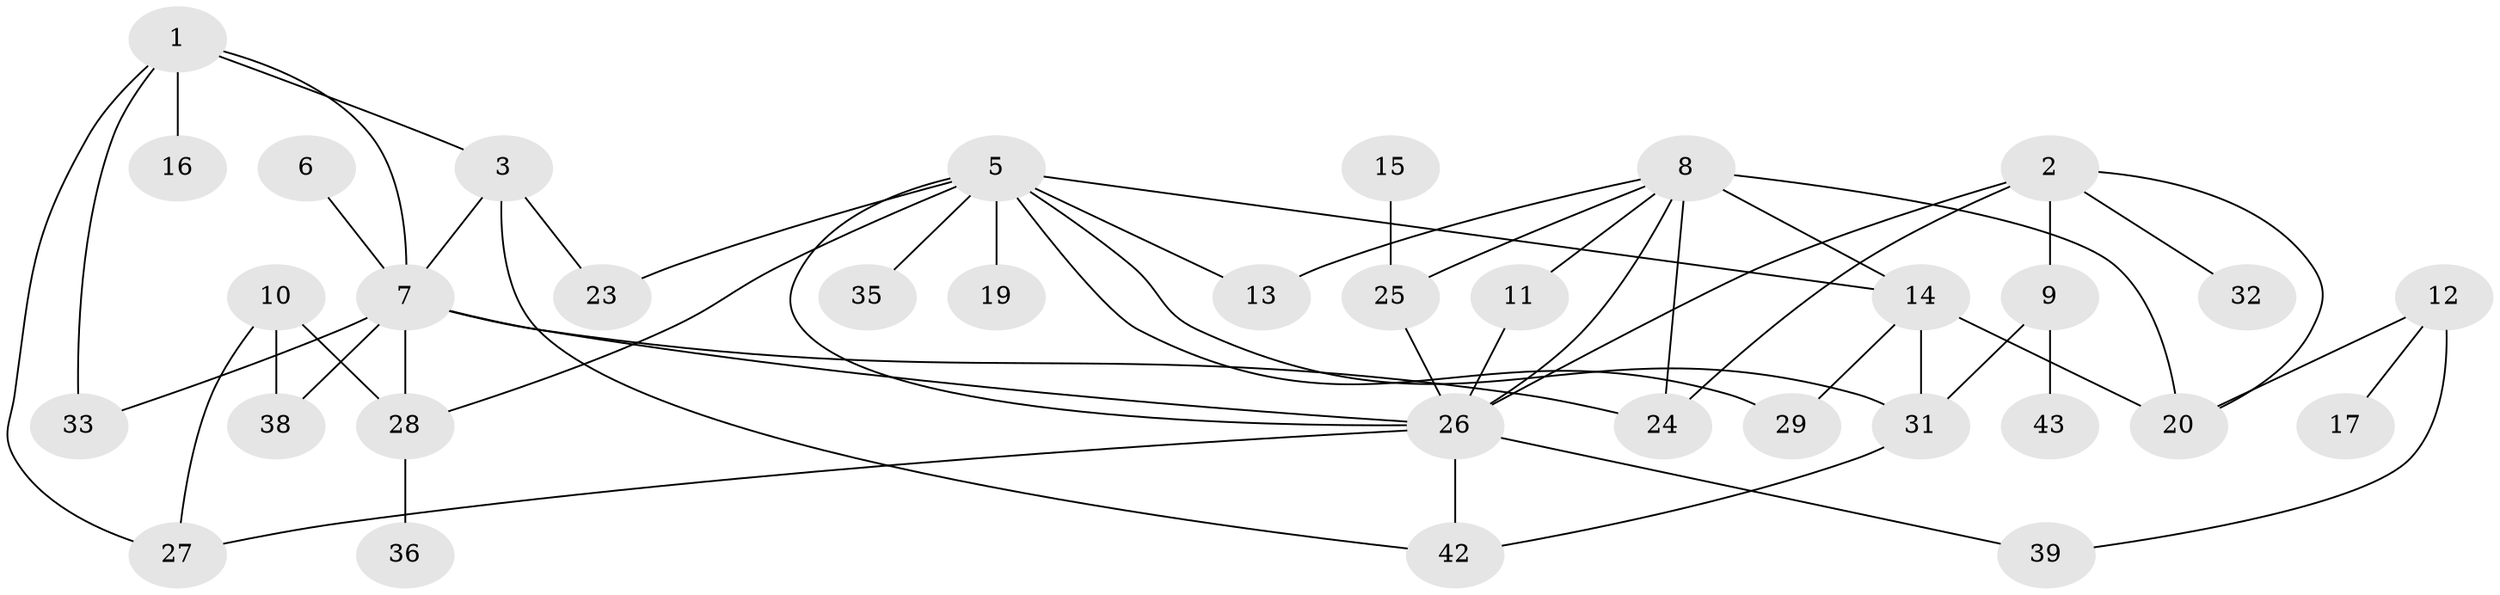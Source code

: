 // original degree distribution, {5: 0.047058823529411764, 3: 0.24705882352941178, 0: 0.10588235294117647, 2: 0.3058823529411765, 1: 0.15294117647058825, 4: 0.10588235294117647, 7: 0.023529411764705882, 8: 0.011764705882352941}
// Generated by graph-tools (version 1.1) at 2025/48/03/04/25 22:48:09]
// undirected, 34 vertices, 54 edges
graph export_dot {
  node [color=gray90,style=filled];
  1;
  2;
  3;
  5;
  6;
  7;
  8;
  9;
  10;
  11;
  12;
  13;
  14;
  15;
  16;
  17;
  19;
  20;
  23;
  24;
  25;
  26;
  27;
  28;
  29;
  31;
  32;
  33;
  35;
  36;
  38;
  39;
  42;
  43;
  1 -- 3 [weight=1.0];
  1 -- 7 [weight=1.0];
  1 -- 16 [weight=1.0];
  1 -- 27 [weight=1.0];
  1 -- 33 [weight=1.0];
  2 -- 9 [weight=1.0];
  2 -- 20 [weight=1.0];
  2 -- 24 [weight=1.0];
  2 -- 26 [weight=1.0];
  2 -- 32 [weight=1.0];
  3 -- 7 [weight=1.0];
  3 -- 23 [weight=1.0];
  3 -- 42 [weight=1.0];
  5 -- 13 [weight=1.0];
  5 -- 14 [weight=1.0];
  5 -- 19 [weight=1.0];
  5 -- 23 [weight=1.0];
  5 -- 26 [weight=1.0];
  5 -- 28 [weight=1.0];
  5 -- 29 [weight=1.0];
  5 -- 31 [weight=1.0];
  5 -- 35 [weight=1.0];
  6 -- 7 [weight=1.0];
  7 -- 24 [weight=1.0];
  7 -- 26 [weight=1.0];
  7 -- 28 [weight=3.0];
  7 -- 33 [weight=1.0];
  7 -- 38 [weight=1.0];
  8 -- 11 [weight=2.0];
  8 -- 13 [weight=1.0];
  8 -- 14 [weight=1.0];
  8 -- 20 [weight=2.0];
  8 -- 24 [weight=2.0];
  8 -- 25 [weight=1.0];
  8 -- 26 [weight=1.0];
  9 -- 31 [weight=1.0];
  9 -- 43 [weight=1.0];
  10 -- 27 [weight=1.0];
  10 -- 28 [weight=1.0];
  10 -- 38 [weight=1.0];
  11 -- 26 [weight=1.0];
  12 -- 17 [weight=1.0];
  12 -- 20 [weight=1.0];
  12 -- 39 [weight=1.0];
  14 -- 20 [weight=2.0];
  14 -- 29 [weight=1.0];
  14 -- 31 [weight=1.0];
  15 -- 25 [weight=1.0];
  25 -- 26 [weight=1.0];
  26 -- 27 [weight=1.0];
  26 -- 39 [weight=1.0];
  26 -- 42 [weight=1.0];
  28 -- 36 [weight=1.0];
  31 -- 42 [weight=1.0];
}
